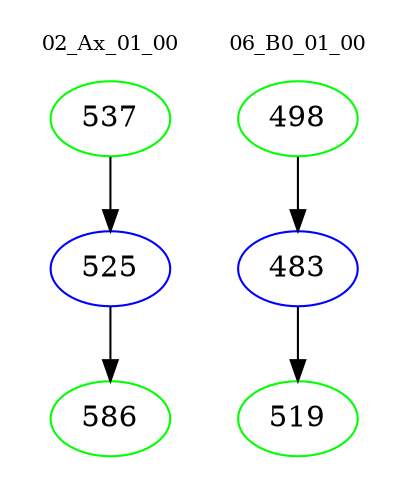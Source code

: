 digraph{
subgraph cluster_0 {
color = white
label = "02_Ax_01_00";
fontsize=10;
T0_537 [label="537", color="green"]
T0_537 -> T0_525 [color="black"]
T0_525 [label="525", color="blue"]
T0_525 -> T0_586 [color="black"]
T0_586 [label="586", color="green"]
}
subgraph cluster_1 {
color = white
label = "06_B0_01_00";
fontsize=10;
T1_498 [label="498", color="green"]
T1_498 -> T1_483 [color="black"]
T1_483 [label="483", color="blue"]
T1_483 -> T1_519 [color="black"]
T1_519 [label="519", color="green"]
}
}
